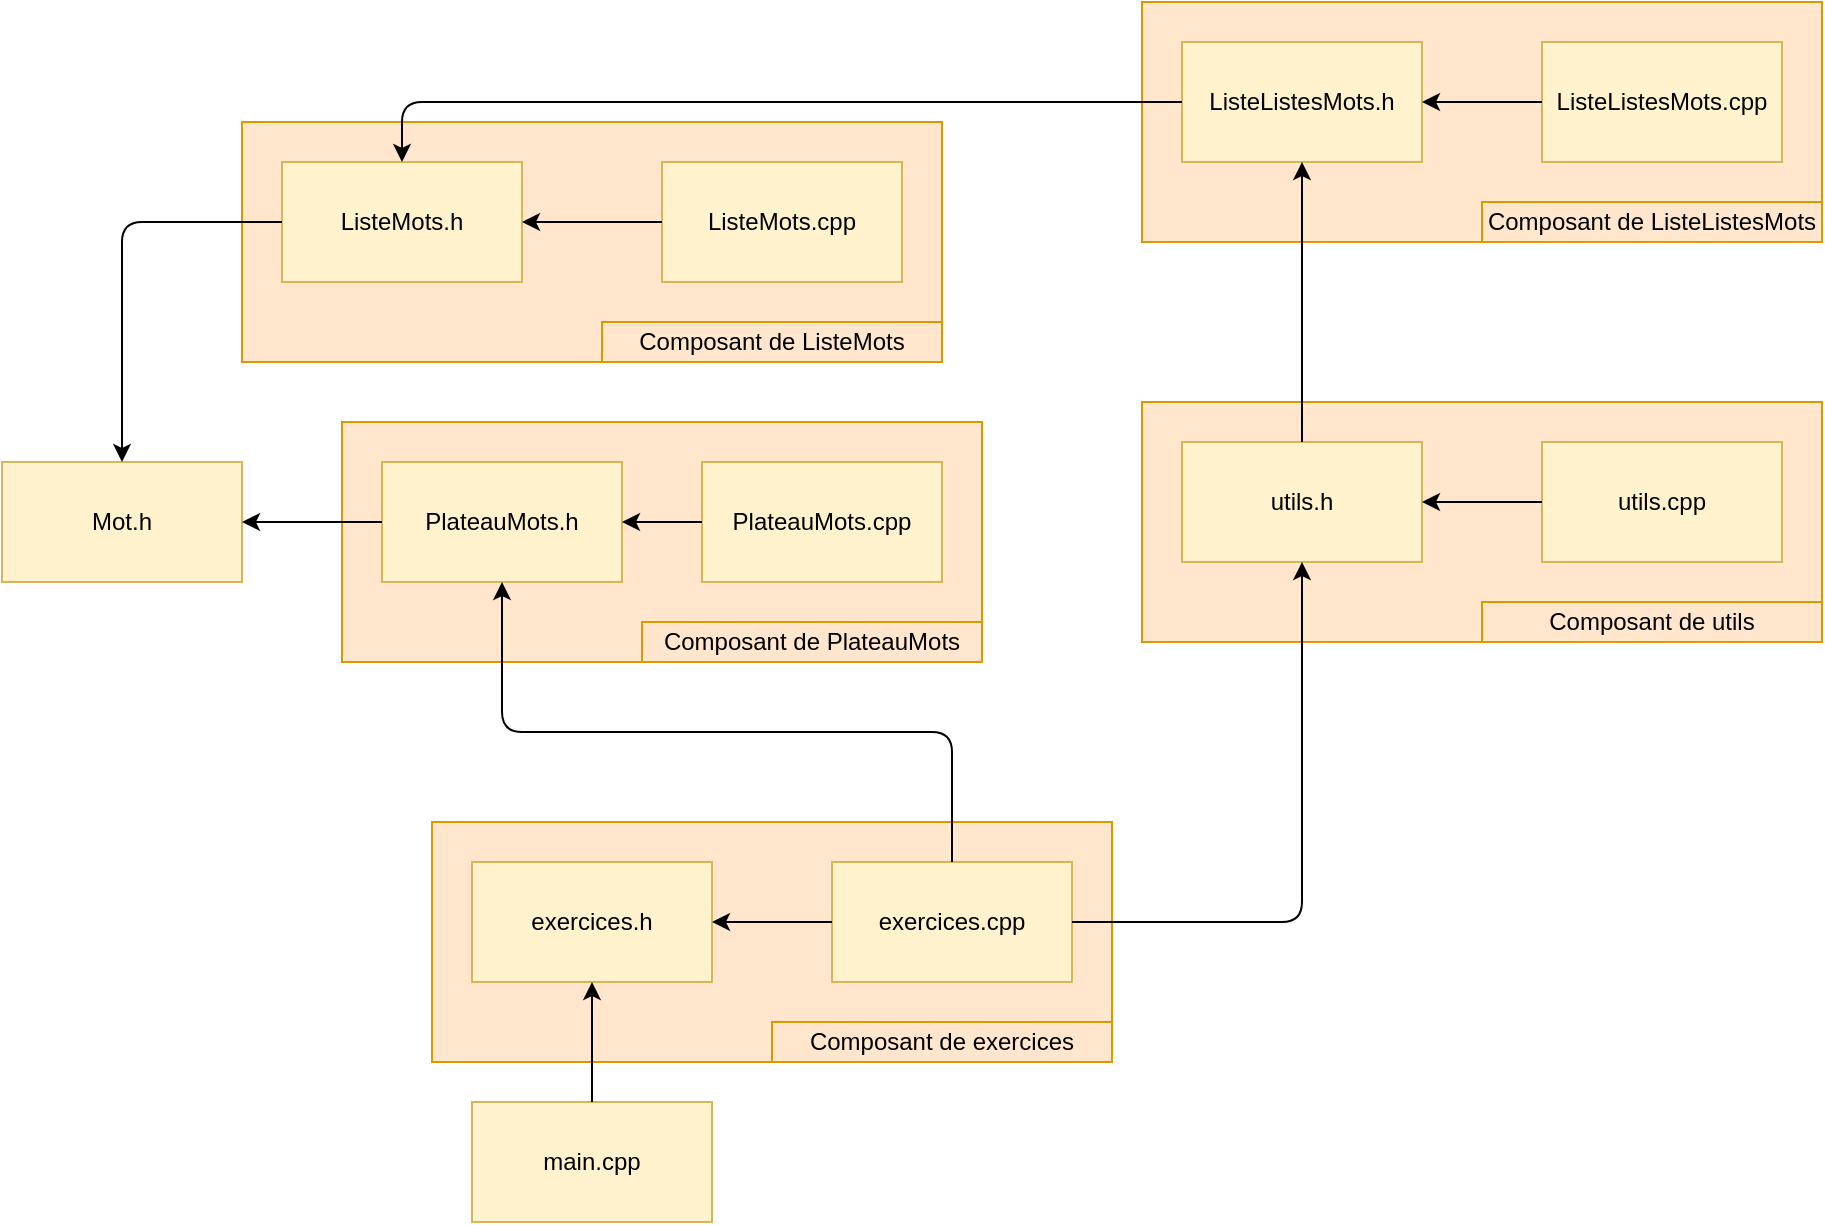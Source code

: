 <mxfile version="14.1.8" type="device"><diagram id="UFTrQPUUjfVTE8quGVPU" name="Page-1"><mxGraphModel dx="2272" dy="762" grid="1" gridSize="10" guides="1" tooltips="1" connect="1" arrows="1" fold="1" page="1" pageScale="1" pageWidth="850" pageHeight="1100" math="0" shadow="0"><root><mxCell id="0"/><mxCell id="1" parent="0"/><mxCell id="Dcu_pVR48UMstMRxsaL9-43" value="" style="rounded=0;whiteSpace=wrap;html=1;fillColor=#ffe6cc;strokeColor=#d79b00;" parent="1" vertex="1"><mxGeometry x="105" y="450" width="340" height="120" as="geometry"/></mxCell><mxCell id="Dcu_pVR48UMstMRxsaL9-65" value="" style="rounded=0;whiteSpace=wrap;html=1;fillColor=#ffe6cc;strokeColor=#d79b00;" parent="1" vertex="1"><mxGeometry x="60" y="250" width="320" height="120" as="geometry"/></mxCell><mxCell id="Dcu_pVR48UMstMRxsaL9-66" value="" style="rounded=0;whiteSpace=wrap;html=1;fillColor=#ffe6cc;strokeColor=#d79b00;" parent="1" vertex="1"><mxGeometry x="10" y="100" width="350" height="120" as="geometry"/></mxCell><mxCell id="Dcu_pVR48UMstMRxsaL9-67" value="" style="rounded=0;whiteSpace=wrap;html=1;fillColor=#ffe6cc;strokeColor=#d79b00;" parent="1" vertex="1"><mxGeometry x="460" y="40" width="340" height="120" as="geometry"/></mxCell><mxCell id="Dcu_pVR48UMstMRxsaL9-68" value="" style="rounded=0;whiteSpace=wrap;html=1;fillColor=#ffe6cc;strokeColor=#d79b00;" parent="1" vertex="1"><mxGeometry x="460" y="240" width="340" height="120" as="geometry"/></mxCell><mxCell id="Dcu_pVR48UMstMRxsaL9-11" value="ListeListesMots.cpp" style="rounded=0;whiteSpace=wrap;html=1;fillColor=#fff2cc;strokeColor=#d6b656;" parent="1" vertex="1"><mxGeometry x="660" y="60" width="120" height="60" as="geometry"/></mxCell><mxCell id="Dcu_pVR48UMstMRxsaL9-12" value="ListeListesMots.h" style="rounded=0;whiteSpace=wrap;html=1;fillColor=#fff2cc;strokeColor=#d6b656;" parent="1" vertex="1"><mxGeometry x="480" y="60" width="120" height="60" as="geometry"/></mxCell><mxCell id="Dcu_pVR48UMstMRxsaL9-13" value="" style="endArrow=classic;html=1;exitX=0;exitY=0.5;exitDx=0;exitDy=0;entryX=1;entryY=0.5;entryDx=0;entryDy=0;" parent="1" source="Dcu_pVR48UMstMRxsaL9-11" target="Dcu_pVR48UMstMRxsaL9-12" edge="1"><mxGeometry width="50" height="50" relative="1" as="geometry"><mxPoint x="540" y="260" as="sourcePoint"/><mxPoint x="590" y="210" as="targetPoint"/></mxGeometry></mxCell><mxCell id="Dcu_pVR48UMstMRxsaL9-16" value="" style="rounded=0;whiteSpace=wrap;html=1;" parent="1" vertex="1"><mxGeometry x="630" y="140" width="170" height="20" as="geometry"/></mxCell><mxCell id="Dcu_pVR48UMstMRxsaL9-17" value="Composant de ListeListesMots" style="text;html=1;strokeColor=#d79b00;fillColor=#ffe6cc;align=center;verticalAlign=middle;whiteSpace=wrap;rounded=0;" parent="1" vertex="1"><mxGeometry x="630" y="140" width="170" height="20" as="geometry"/></mxCell><mxCell id="Dcu_pVR48UMstMRxsaL9-18" value="ListeMots.cpp" style="rounded=0;whiteSpace=wrap;html=1;fillColor=#fff2cc;strokeColor=#d6b656;" parent="1" vertex="1"><mxGeometry x="220" y="120" width="120" height="60" as="geometry"/></mxCell><mxCell id="Dcu_pVR48UMstMRxsaL9-19" value="ListeMots.h" style="rounded=0;whiteSpace=wrap;html=1;fillColor=#fff2cc;strokeColor=#d6b656;" parent="1" vertex="1"><mxGeometry x="30" y="120" width="120" height="60" as="geometry"/></mxCell><mxCell id="Dcu_pVR48UMstMRxsaL9-20" value="" style="endArrow=classic;html=1;exitX=0;exitY=0.5;exitDx=0;exitDy=0;entryX=1;entryY=0.5;entryDx=0;entryDy=0;" parent="1" source="Dcu_pVR48UMstMRxsaL9-18" target="Dcu_pVR48UMstMRxsaL9-19" edge="1"><mxGeometry width="50" height="50" relative="1" as="geometry"><mxPoint x="100" y="320" as="sourcePoint"/><mxPoint x="150" y="270" as="targetPoint"/></mxGeometry></mxCell><mxCell id="Dcu_pVR48UMstMRxsaL9-52" style="edgeStyle=orthogonalEdgeStyle;rounded=0;orthogonalLoop=1;jettySize=auto;html=1;exitX=0.5;exitY=1;exitDx=0;exitDy=0;" parent="1" source="Dcu_pVR48UMstMRxsaL9-22" target="Dcu_pVR48UMstMRxsaL9-23" edge="1"><mxGeometry relative="1" as="geometry"/></mxCell><mxCell id="Dcu_pVR48UMstMRxsaL9-22" value="" style="rounded=0;whiteSpace=wrap;html=1;" parent="1" vertex="1"><mxGeometry x="190" y="200" width="170" height="20" as="geometry"/></mxCell><mxCell id="Dcu_pVR48UMstMRxsaL9-23" value="Composant de ListeMots" style="text;html=1;strokeColor=#d79b00;fillColor=#ffe6cc;align=center;verticalAlign=middle;whiteSpace=wrap;rounded=0;" parent="1" vertex="1"><mxGeometry x="190" y="200" width="170" height="20" as="geometry"/></mxCell><mxCell id="Dcu_pVR48UMstMRxsaL9-24" value="exercices.cpp" style="rounded=0;whiteSpace=wrap;html=1;fillColor=#fff2cc;strokeColor=#d6b656;" parent="1" vertex="1"><mxGeometry x="305" y="470" width="120" height="60" as="geometry"/></mxCell><mxCell id="Dcu_pVR48UMstMRxsaL9-25" value="exercices.h" style="rounded=0;whiteSpace=wrap;html=1;fillColor=#fff2cc;strokeColor=#d6b656;" parent="1" vertex="1"><mxGeometry x="125" y="470" width="120" height="60" as="geometry"/></mxCell><mxCell id="Dcu_pVR48UMstMRxsaL9-26" value="" style="endArrow=classic;html=1;entryX=1;entryY=0.5;entryDx=0;entryDy=0;exitX=0;exitY=0.5;exitDx=0;exitDy=0;" parent="1" source="Dcu_pVR48UMstMRxsaL9-24" target="Dcu_pVR48UMstMRxsaL9-25" edge="1"><mxGeometry width="50" height="50" relative="1" as="geometry"><mxPoint x="-185" y="627.143" as="sourcePoint"/><mxPoint x="235" y="550" as="targetPoint"/><Array as="points"/></mxGeometry></mxCell><mxCell id="Dcu_pVR48UMstMRxsaL9-27" value="" style="rounded=0;whiteSpace=wrap;html=1;" parent="1" vertex="1"><mxGeometry x="275" y="550" width="170" height="20" as="geometry"/></mxCell><mxCell id="Dcu_pVR48UMstMRxsaL9-28" value="Composant de exercices" style="text;html=1;strokeColor=#d79b00;fillColor=#ffe6cc;align=center;verticalAlign=middle;whiteSpace=wrap;rounded=0;" parent="1" vertex="1"><mxGeometry x="275" y="550" width="170" height="20" as="geometry"/></mxCell><mxCell id="Dcu_pVR48UMstMRxsaL9-30" value="Mot.h" style="rounded=0;whiteSpace=wrap;html=1;fillColor=#fff2cc;strokeColor=#d6b656;" parent="1" vertex="1"><mxGeometry x="-110" y="270" width="120" height="60" as="geometry"/></mxCell><mxCell id="Dcu_pVR48UMstMRxsaL9-31" value="PlateauMots.cpp" style="rounded=0;whiteSpace=wrap;html=1;fillColor=#fff2cc;strokeColor=#d6b656;" parent="1" vertex="1"><mxGeometry x="240" y="270" width="120" height="60" as="geometry"/></mxCell><mxCell id="Dcu_pVR48UMstMRxsaL9-32" value="PlateauMots.h" style="rounded=0;whiteSpace=wrap;html=1;fillColor=#fff2cc;strokeColor=#d6b656;" parent="1" vertex="1"><mxGeometry x="80" y="270" width="120" height="60" as="geometry"/></mxCell><mxCell id="Dcu_pVR48UMstMRxsaL9-33" value="" style="endArrow=classic;html=1;exitX=0;exitY=0.5;exitDx=0;exitDy=0;entryX=1;entryY=0.5;entryDx=0;entryDy=0;" parent="1" source="Dcu_pVR48UMstMRxsaL9-31" target="Dcu_pVR48UMstMRxsaL9-32" edge="1"><mxGeometry width="50" height="50" relative="1" as="geometry"><mxPoint x="120" y="470" as="sourcePoint"/><mxPoint x="170" y="420" as="targetPoint"/></mxGeometry></mxCell><mxCell id="Dcu_pVR48UMstMRxsaL9-34" value="" style="rounded=0;whiteSpace=wrap;html=1;" parent="1" vertex="1"><mxGeometry x="210" y="350" width="170" height="20" as="geometry"/></mxCell><mxCell id="Dcu_pVR48UMstMRxsaL9-35" value="Composant de PlateauMots" style="text;html=1;strokeColor=#d79b00;fillColor=#ffe6cc;align=center;verticalAlign=middle;whiteSpace=wrap;rounded=0;" parent="1" vertex="1"><mxGeometry x="210" y="350" width="170" height="20" as="geometry"/></mxCell><mxCell id="Dcu_pVR48UMstMRxsaL9-36" value="utils.cpp" style="rounded=0;whiteSpace=wrap;html=1;fillColor=#fff2cc;strokeColor=#d6b656;" parent="1" vertex="1"><mxGeometry x="660" y="260" width="120" height="60" as="geometry"/></mxCell><mxCell id="Dcu_pVR48UMstMRxsaL9-37" value="utils.h" style="rounded=0;whiteSpace=wrap;html=1;fillColor=#fff2cc;strokeColor=#d6b656;" parent="1" vertex="1"><mxGeometry x="480" y="260" width="120" height="60" as="geometry"/></mxCell><mxCell id="Dcu_pVR48UMstMRxsaL9-38" value="" style="endArrow=classic;html=1;exitX=0;exitY=0.5;exitDx=0;exitDy=0;entryX=1;entryY=0.5;entryDx=0;entryDy=0;" parent="1" source="Dcu_pVR48UMstMRxsaL9-36" target="Dcu_pVR48UMstMRxsaL9-37" edge="1"><mxGeometry width="50" height="50" relative="1" as="geometry"><mxPoint x="540" y="460" as="sourcePoint"/><mxPoint x="590" y="410" as="targetPoint"/></mxGeometry></mxCell><mxCell id="Dcu_pVR48UMstMRxsaL9-39" value="" style="rounded=0;whiteSpace=wrap;html=1;" parent="1" vertex="1"><mxGeometry x="630" y="340" width="170" height="20" as="geometry"/></mxCell><mxCell id="Dcu_pVR48UMstMRxsaL9-40" value="Composant de utils" style="text;html=1;strokeColor=#d79b00;fillColor=#ffe6cc;align=center;verticalAlign=middle;whiteSpace=wrap;rounded=0;" parent="1" vertex="1"><mxGeometry x="630" y="340" width="170" height="20" as="geometry"/></mxCell><mxCell id="Dcu_pVR48UMstMRxsaL9-41" value="main.cpp" style="rounded=0;whiteSpace=wrap;html=1;fillColor=#fff2cc;strokeColor=#d6b656;" parent="1" vertex="1"><mxGeometry x="125" y="590" width="120" height="60" as="geometry"/></mxCell><mxCell id="Dcu_pVR48UMstMRxsaL9-47" value="" style="endArrow=classic;html=1;exitX=0.5;exitY=0;exitDx=0;exitDy=0;entryX=0.5;entryY=1;entryDx=0;entryDy=0;" parent="1" source="Dcu_pVR48UMstMRxsaL9-41" target="Dcu_pVR48UMstMRxsaL9-25" edge="1"><mxGeometry width="50" height="50" relative="1" as="geometry"><mxPoint x="290" y="420" as="sourcePoint"/><mxPoint x="340" y="370" as="targetPoint"/></mxGeometry></mxCell><mxCell id="Dcu_pVR48UMstMRxsaL9-51" value="" style="endArrow=classic;html=1;entryX=0.5;entryY=1;entryDx=0;entryDy=0;exitX=1;exitY=0.5;exitDx=0;exitDy=0;" parent="1" source="Dcu_pVR48UMstMRxsaL9-24" target="Dcu_pVR48UMstMRxsaL9-37" edge="1"><mxGeometry width="50" height="50" relative="1" as="geometry"><mxPoint x="470" y="430" as="sourcePoint"/><mxPoint x="520" y="380" as="targetPoint"/><Array as="points"><mxPoint x="540" y="500"/></Array></mxGeometry></mxCell><mxCell id="Dcu_pVR48UMstMRxsaL9-54" value="" style="endArrow=classic;html=1;exitX=0;exitY=0.5;exitDx=0;exitDy=0;entryX=0.5;entryY=0;entryDx=0;entryDy=0;" parent="1" source="Dcu_pVR48UMstMRxsaL9-12" target="Dcu_pVR48UMstMRxsaL9-19" edge="1"><mxGeometry width="50" height="50" relative="1" as="geometry"><mxPoint x="120" y="100" as="sourcePoint"/><mxPoint x="170" y="50" as="targetPoint"/><Array as="points"><mxPoint x="90" y="90"/></Array></mxGeometry></mxCell><mxCell id="Dcu_pVR48UMstMRxsaL9-58" value="" style="endArrow=classic;html=1;exitX=0;exitY=0.5;exitDx=0;exitDy=0;entryX=0.5;entryY=0;entryDx=0;entryDy=0;" parent="1" source="Dcu_pVR48UMstMRxsaL9-19" target="Dcu_pVR48UMstMRxsaL9-30" edge="1"><mxGeometry width="50" height="50" relative="1" as="geometry"><mxPoint x="-250" y="270" as="sourcePoint"/><mxPoint x="-200" y="220" as="targetPoint"/><Array as="points"><mxPoint x="-10" y="150"/><mxPoint x="-50" y="150"/></Array></mxGeometry></mxCell><mxCell id="Dcu_pVR48UMstMRxsaL9-59" value="" style="endArrow=classic;html=1;exitX=0;exitY=0.5;exitDx=0;exitDy=0;entryX=1;entryY=0.5;entryDx=0;entryDy=0;" parent="1" source="Dcu_pVR48UMstMRxsaL9-32" target="Dcu_pVR48UMstMRxsaL9-30" edge="1"><mxGeometry width="50" height="50" relative="1" as="geometry"><mxPoint x="10" y="390" as="sourcePoint"/><mxPoint x="60" y="340" as="targetPoint"/></mxGeometry></mxCell><mxCell id="Dcu_pVR48UMstMRxsaL9-60" value="" style="endArrow=classic;html=1;exitX=0.5;exitY=0;exitDx=0;exitDy=0;entryX=0.5;entryY=1;entryDx=0;entryDy=0;" parent="1" source="Dcu_pVR48UMstMRxsaL9-24" target="Dcu_pVR48UMstMRxsaL9-32" edge="1"><mxGeometry width="50" height="50" relative="1" as="geometry"><mxPoint x="140" y="460" as="sourcePoint"/><mxPoint x="190" y="410" as="targetPoint"/><Array as="points"><mxPoint x="365" y="405"/><mxPoint x="140" y="405"/></Array></mxGeometry></mxCell><mxCell id="Dcu_pVR48UMstMRxsaL9-61" value="" style="endArrow=classic;html=1;exitX=0.5;exitY=0;exitDx=0;exitDy=0;entryX=0.5;entryY=1;entryDx=0;entryDy=0;" parent="1" source="Dcu_pVR48UMstMRxsaL9-37" target="Dcu_pVR48UMstMRxsaL9-12" edge="1"><mxGeometry width="50" height="50" relative="1" as="geometry"><mxPoint x="390" y="240" as="sourcePoint"/><mxPoint x="440" y="190" as="targetPoint"/><Array as="points"/></mxGeometry></mxCell></root></mxGraphModel></diagram></mxfile>